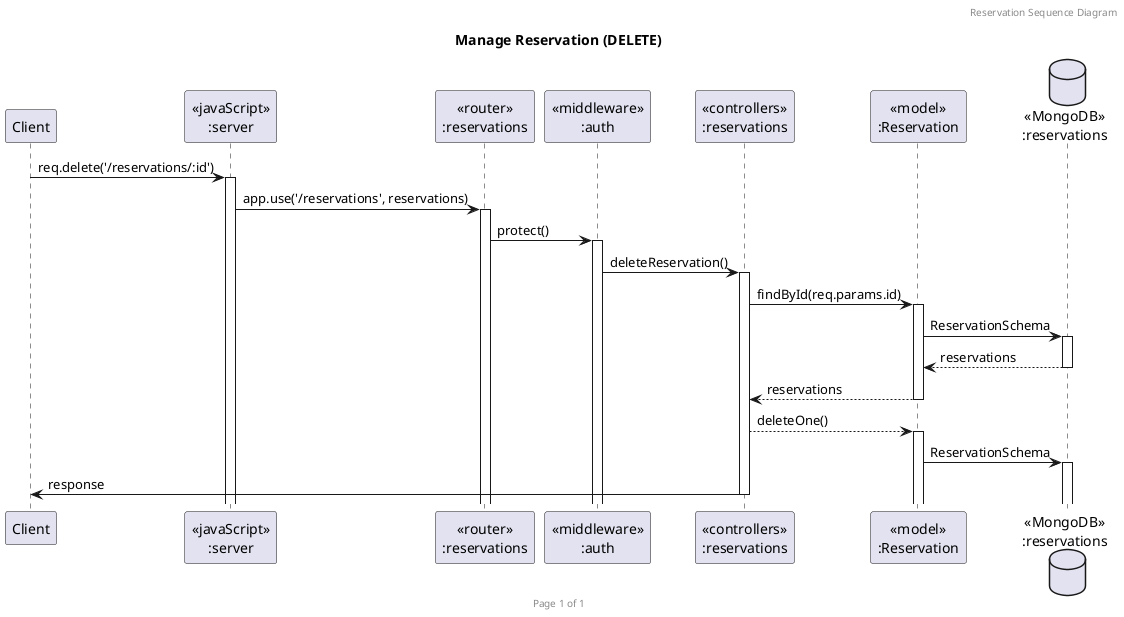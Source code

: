 @startuml Manage Reservation (DELETE)

header Reservation Sequence Diagram
footer Page %page% of %lastpage%
title "Manage Reservation (DELETE)"

participant "Client" as client
participant "<<javaScript>>\n:server" as server
participant "<<router>>\n:reservations" as routerReservations
participant "<<middleware>>\n:auth" as middleware
participant "<<controllers>>\n:reservations" as controllersReservations
participant "<<model>>\n:Reservation" as modelReservation
database "<<MongoDB>>\n:reservations" as ReservationsDatabase

client->server ++:req.delete('/reservations/:id')
server->routerReservations ++:app.use('/reservations', reservations)
routerReservations -> middleware ++: protect()
middleware -> controllersReservations ++:deleteReservation()
controllersReservations -> modelReservation ++: findById(req.params.id)
modelReservation ->ReservationsDatabase ++: ReservationSchema
ReservationsDatabase --> modelReservation --: reservations
controllersReservations <-- modelReservation --:reservations
controllersReservations --> modelReservation ++: deleteOne()
modelReservation -> ReservationsDatabase ++: ReservationSchema
controllersReservations->client --:response

@enduml
